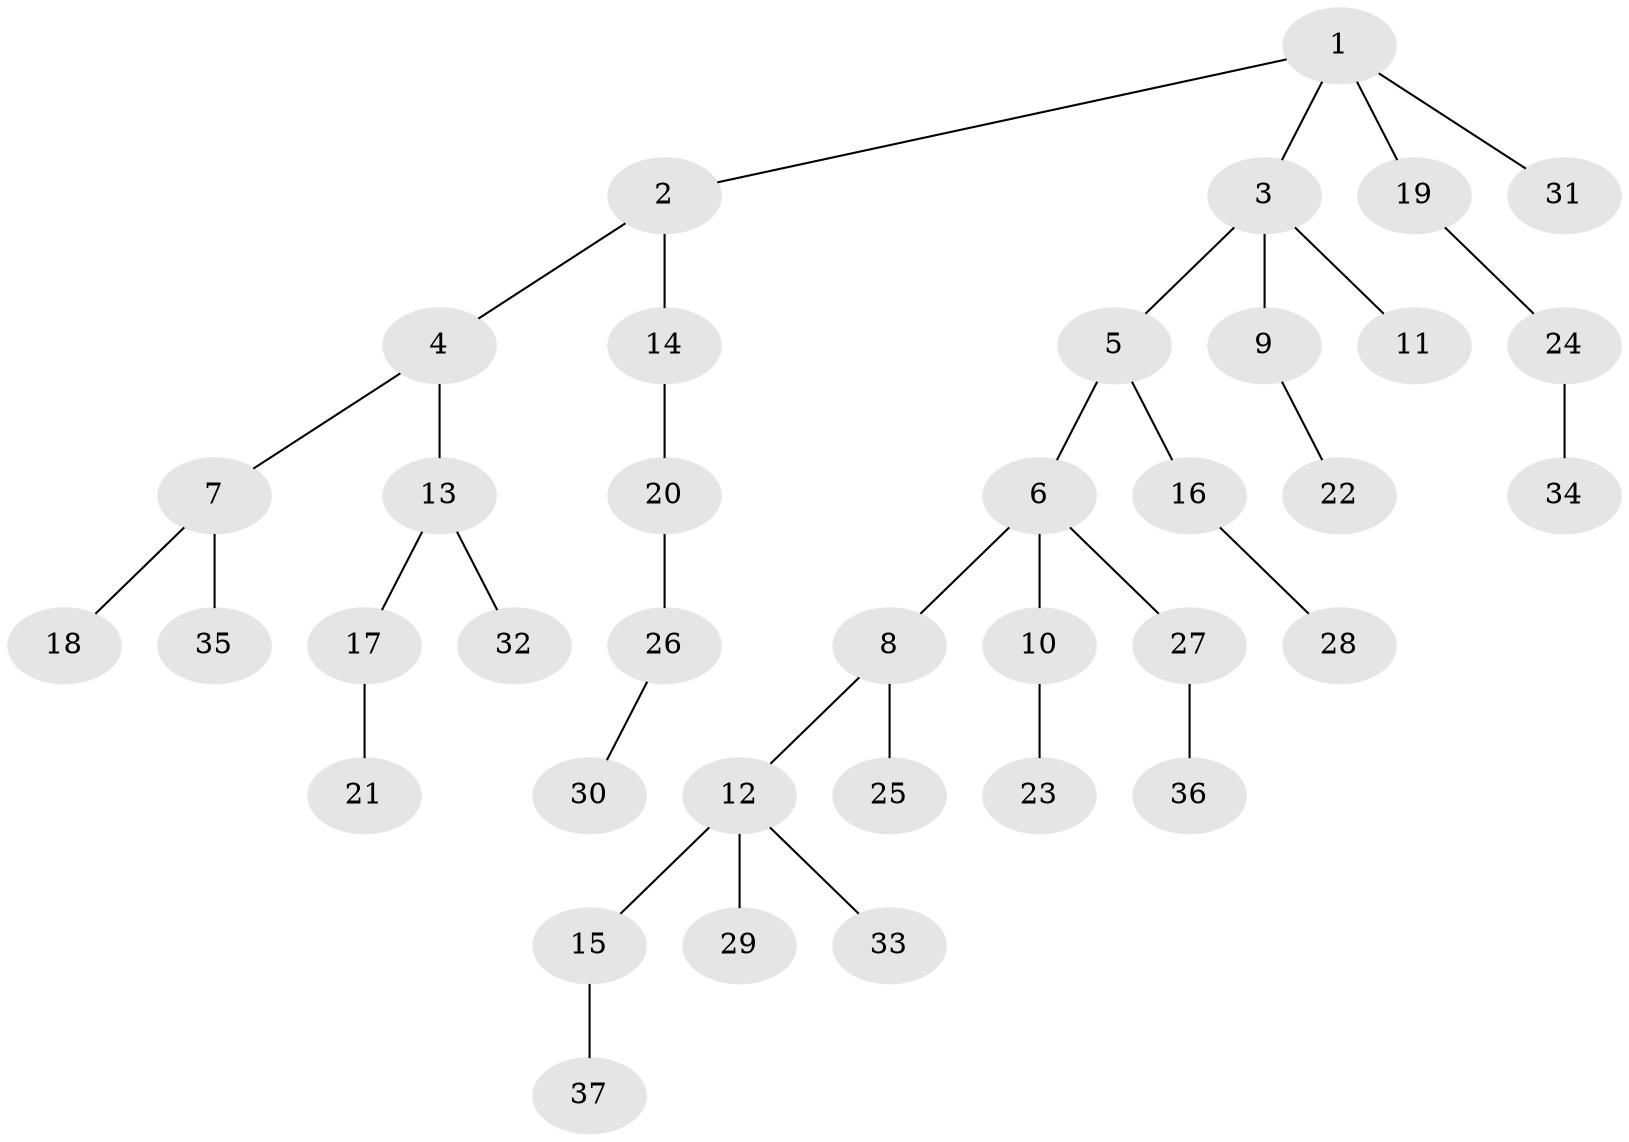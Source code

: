 // original degree distribution, {4: 0.09836065573770492, 3: 0.14754098360655737, 5: 0.03278688524590164, 2: 0.2459016393442623, 1: 0.47540983606557374}
// Generated by graph-tools (version 1.1) at 2025/51/03/04/25 22:51:51]
// undirected, 37 vertices, 36 edges
graph export_dot {
  node [color=gray90,style=filled];
  1;
  2;
  3;
  4;
  5;
  6;
  7;
  8;
  9;
  10;
  11;
  12;
  13;
  14;
  15;
  16;
  17;
  18;
  19;
  20;
  21;
  22;
  23;
  24;
  25;
  26;
  27;
  28;
  29;
  30;
  31;
  32;
  33;
  34;
  35;
  36;
  37;
  1 -- 2 [weight=1.0];
  1 -- 3 [weight=1.0];
  1 -- 19 [weight=1.0];
  1 -- 31 [weight=1.0];
  2 -- 4 [weight=1.0];
  2 -- 14 [weight=1.0];
  3 -- 5 [weight=1.0];
  3 -- 9 [weight=1.0];
  3 -- 11 [weight=1.0];
  4 -- 7 [weight=1.0];
  4 -- 13 [weight=1.0];
  5 -- 6 [weight=1.0];
  5 -- 16 [weight=1.0];
  6 -- 8 [weight=1.0];
  6 -- 10 [weight=1.0];
  6 -- 27 [weight=1.0];
  7 -- 18 [weight=1.0];
  7 -- 35 [weight=1.0];
  8 -- 12 [weight=1.0];
  8 -- 25 [weight=1.0];
  9 -- 22 [weight=1.0];
  10 -- 23 [weight=1.0];
  12 -- 15 [weight=1.0];
  12 -- 29 [weight=1.0];
  12 -- 33 [weight=1.0];
  13 -- 17 [weight=1.0];
  13 -- 32 [weight=1.0];
  14 -- 20 [weight=1.0];
  15 -- 37 [weight=1.0];
  16 -- 28 [weight=1.0];
  17 -- 21 [weight=1.0];
  19 -- 24 [weight=1.0];
  20 -- 26 [weight=1.0];
  24 -- 34 [weight=1.0];
  26 -- 30 [weight=1.0];
  27 -- 36 [weight=1.0];
}
